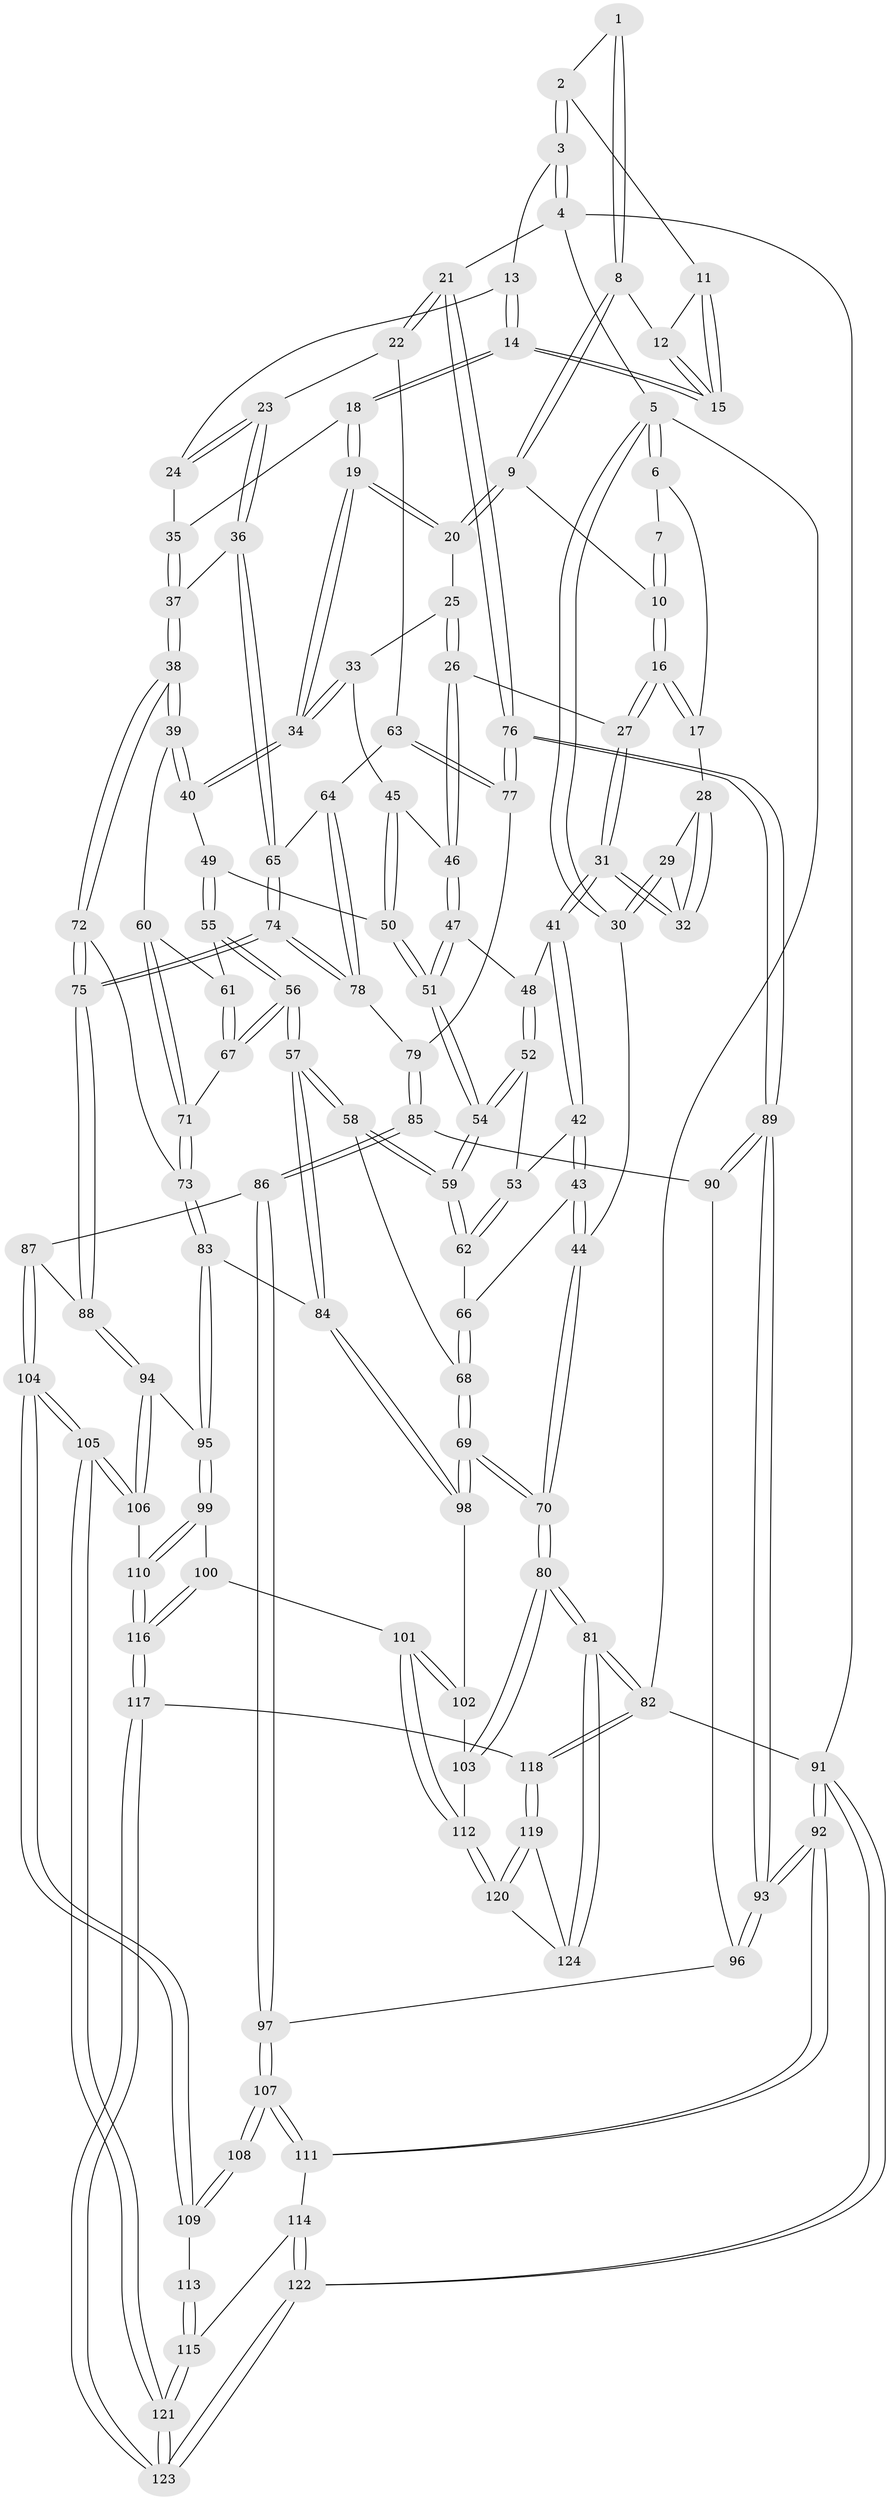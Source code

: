 // Generated by graph-tools (version 1.1) at 2025/51/03/09/25 03:51:06]
// undirected, 124 vertices, 307 edges
graph export_dot {
graph [start="1"]
  node [color=gray90,style=filled];
  1 [pos="+0.5557907518168718+0"];
  2 [pos="+0.5668713673914293+0"];
  3 [pos="+0.8733812232782521+0"];
  4 [pos="+1+0"];
  5 [pos="+0+0"];
  6 [pos="+0+0"];
  7 [pos="+0.24473851241298775+0"];
  8 [pos="+0.35182773101708426+0.0927473517851418"];
  9 [pos="+0.3185345732920521+0.10724865321774747"];
  10 [pos="+0.26785019832854834+0.0818967396920625"];
  11 [pos="+0.5323379098781807+0"];
  12 [pos="+0.40467897731724467+0.0898991000013711"];
  13 [pos="+0.8264939401283876+0"];
  14 [pos="+0.5286248698917753+0.17072130443390401"];
  15 [pos="+0.5258453771346747+0.15697023684822886"];
  16 [pos="+0.19048172013256184+0.13768925029619852"];
  17 [pos="+0.17562718905111208+0.1373846813787391"];
  18 [pos="+0.5294102427898183+0.18136810738929304"];
  19 [pos="+0.49616829900219467+0.20423643179030326"];
  20 [pos="+0.3323855028509759+0.1329097817952917"];
  21 [pos="+1+0.2783721500930368"];
  22 [pos="+1+0.2952080247724554"];
  23 [pos="+0.8075782176081662+0.24425040845807094"];
  24 [pos="+0.7952156069975482+0.11525973195215795"];
  25 [pos="+0.3343877711636305+0.19301834659449896"];
  26 [pos="+0.2493566278823131+0.28919954239042633"];
  27 [pos="+0.2310663225263499+0.28109678701961904"];
  28 [pos="+0.11717886610612038+0.15665782297459716"];
  29 [pos="+0+0.1689054115702049"];
  30 [pos="+0+0.15123779435398396"];
  31 [pos="+0.14761074482021144+0.31901619297830713"];
  32 [pos="+0.13873690021561788+0.3031021762067453"];
  33 [pos="+0.4063763996782433+0.28561166959167145"];
  34 [pos="+0.4390464251676357+0.29095343031791493"];
  35 [pos="+0.5369437184767718+0.18488033055396758"];
  36 [pos="+0.7391299479732453+0.3571609789480045"];
  37 [pos="+0.7041166378323331+0.37157669297918444"];
  38 [pos="+0.6554303069192134+0.42399145316886605"];
  39 [pos="+0.5628596593674775+0.417039701094371"];
  40 [pos="+0.45676993174020214+0.34360678535028993"];
  41 [pos="+0.13958541229086782+0.3306752689438998"];
  42 [pos="+0.048770867695428766+0.3924613114989444"];
  43 [pos="+0.04030051872597132+0.39517289005138023"];
  44 [pos="+0+0.3109806967824196"];
  45 [pos="+0.31708697481801906+0.3138984725404641"];
  46 [pos="+0.26164268475635516+0.301772957158836"];
  47 [pos="+0.2537157109675923+0.3765180277688619"];
  48 [pos="+0.2050492289521192+0.40860883008448107"];
  49 [pos="+0.39666562371608305+0.4075629967780906"];
  50 [pos="+0.34307442551959033+0.4068054342538568"];
  51 [pos="+0.3028000384855006+0.4394974838922054"];
  52 [pos="+0.20096964756487334+0.4259020682716937"];
  53 [pos="+0.14137237590703106+0.4300928886461504"];
  54 [pos="+0.2644888761620627+0.5841227743280564"];
  55 [pos="+0.40687265027130487+0.45746238847463894"];
  56 [pos="+0.3193413942626103+0.5882970212872768"];
  57 [pos="+0.27037834733074+0.6137545825701594"];
  58 [pos="+0.26521451813586777+0.6043123593242803"];
  59 [pos="+0.26438742305243945+0.5990772906645881"];
  60 [pos="+0.4947459146379617+0.4744739347799765"];
  61 [pos="+0.47008076659459963+0.47786970832388653"];
  62 [pos="+0.17048657440538348+0.4975443410559988"];
  63 [pos="+0.8763575710203326+0.4576502749420603"];
  64 [pos="+0.8689800675329845+0.4571911311950031"];
  65 [pos="+0.8554039119182926+0.44841441109836744"];
  66 [pos="+0.05706170858550887+0.43941239630455753"];
  67 [pos="+0.38774698768876886+0.5742106482774858"];
  68 [pos="+0.07590310594019943+0.5378914784996552"];
  69 [pos="+0+0.7655433299821834"];
  70 [pos="+0+0.7759225031545955"];
  71 [pos="+0.48664294134976266+0.577817257876306"];
  72 [pos="+0.6548937887766655+0.6044381938303499"];
  73 [pos="+0.5759885508029647+0.63904161053388"];
  74 [pos="+0.7184903209505867+0.644257785853925"];
  75 [pos="+0.713427666561529+0.647857863778426"];
  76 [pos="+1+0.5438243114903983"];
  77 [pos="+0.9892272022413223+0.5294226461224416"];
  78 [pos="+0.8519756355336773+0.5632576389939871"];
  79 [pos="+0.9086261230610629+0.6164186804141227"];
  80 [pos="+0+0.8424773237868025"];
  81 [pos="+0+0.8977917340754011"];
  82 [pos="+0+1"];
  83 [pos="+0.5239116892079887+0.7100865392723646"];
  84 [pos="+0.2689289822852409+0.6356649598335185"];
  85 [pos="+0.9099718777589598+0.6774891440351546"];
  86 [pos="+0.851501068295358+0.7431820168542054"];
  87 [pos="+0.8507156023021906+0.7430022402830965"];
  88 [pos="+0.7323134945935177+0.6797023502725054"];
  89 [pos="+1+0.6117415600756653"];
  90 [pos="+0.9704812594559149+0.6728925775874794"];
  91 [pos="+1+1"];
  92 [pos="+1+0.9937907219671226"];
  93 [pos="+1+0.8184464234935332"];
  94 [pos="+0.6752450449463729+0.7992674574882613"];
  95 [pos="+0.5217419071644106+0.7455347962986806"];
  96 [pos="+0.9977258655601657+0.7728159173426867"];
  97 [pos="+0.8762738229428896+0.7793085638446166"];
  98 [pos="+0.25146486282318725+0.6791679208579356"];
  99 [pos="+0.49898511955004543+0.8122944727238197"];
  100 [pos="+0.45712965915024895+0.8394616706225475"];
  101 [pos="+0.27825335490546743+0.7696855017852959"];
  102 [pos="+0.25449591112029335+0.6924965511961376"];
  103 [pos="+0.10185692708445437+0.8496710725186162"];
  104 [pos="+0.7221343911928949+0.8875077881733759"];
  105 [pos="+0.6863514072601972+0.8999100600320826"];
  106 [pos="+0.6695335463704941+0.8861508561973008"];
  107 [pos="+0.8922635062853859+0.8564334748328709"];
  108 [pos="+0.8490619318200728+0.8717903303665815"];
  109 [pos="+0.7399191014225558+0.8892108555071178"];
  110 [pos="+0.6172313896804671+0.8884153145629812"];
  111 [pos="+0.902584267321568+0.8730730825419525"];
  112 [pos="+0.24332933800067902+0.8932229338105464"];
  113 [pos="+0.8002047419253996+0.9211819492097882"];
  114 [pos="+0.8892606764027311+0.9169862412088144"];
  115 [pos="+0.8103336063963958+0.9427032765250523"];
  116 [pos="+0.4160054838342596+1"];
  117 [pos="+0.39429813143854014+1"];
  118 [pos="+0.3454091149951352+1"];
  119 [pos="+0.2775326441550686+1"];
  120 [pos="+0.24369277383579896+0.9174024856513644"];
  121 [pos="+0.729609881135879+1"];
  122 [pos="+0.8880250941982899+1"];
  123 [pos="+0.7456730609560718+1"];
  124 [pos="+0.017878892412224092+0.9299568828735464"];
  1 -- 2;
  1 -- 8;
  1 -- 8;
  2 -- 3;
  2 -- 3;
  2 -- 11;
  3 -- 4;
  3 -- 4;
  3 -- 13;
  4 -- 5;
  4 -- 21;
  4 -- 91;
  5 -- 6;
  5 -- 6;
  5 -- 30;
  5 -- 30;
  5 -- 82;
  6 -- 7;
  6 -- 17;
  7 -- 10;
  7 -- 10;
  8 -- 9;
  8 -- 9;
  8 -- 12;
  9 -- 10;
  9 -- 20;
  9 -- 20;
  10 -- 16;
  10 -- 16;
  11 -- 12;
  11 -- 15;
  11 -- 15;
  12 -- 15;
  12 -- 15;
  13 -- 14;
  13 -- 14;
  13 -- 24;
  14 -- 15;
  14 -- 15;
  14 -- 18;
  14 -- 18;
  16 -- 17;
  16 -- 17;
  16 -- 27;
  16 -- 27;
  17 -- 28;
  18 -- 19;
  18 -- 19;
  18 -- 35;
  19 -- 20;
  19 -- 20;
  19 -- 34;
  19 -- 34;
  20 -- 25;
  21 -- 22;
  21 -- 22;
  21 -- 76;
  21 -- 76;
  22 -- 23;
  22 -- 63;
  23 -- 24;
  23 -- 24;
  23 -- 36;
  23 -- 36;
  24 -- 35;
  25 -- 26;
  25 -- 26;
  25 -- 33;
  26 -- 27;
  26 -- 46;
  26 -- 46;
  27 -- 31;
  27 -- 31;
  28 -- 29;
  28 -- 32;
  28 -- 32;
  29 -- 30;
  29 -- 30;
  29 -- 32;
  30 -- 44;
  31 -- 32;
  31 -- 32;
  31 -- 41;
  31 -- 41;
  33 -- 34;
  33 -- 34;
  33 -- 45;
  34 -- 40;
  34 -- 40;
  35 -- 37;
  35 -- 37;
  36 -- 37;
  36 -- 65;
  36 -- 65;
  37 -- 38;
  37 -- 38;
  38 -- 39;
  38 -- 39;
  38 -- 72;
  38 -- 72;
  39 -- 40;
  39 -- 40;
  39 -- 60;
  40 -- 49;
  41 -- 42;
  41 -- 42;
  41 -- 48;
  42 -- 43;
  42 -- 43;
  42 -- 53;
  43 -- 44;
  43 -- 44;
  43 -- 66;
  44 -- 70;
  44 -- 70;
  45 -- 46;
  45 -- 50;
  45 -- 50;
  46 -- 47;
  46 -- 47;
  47 -- 48;
  47 -- 51;
  47 -- 51;
  48 -- 52;
  48 -- 52;
  49 -- 50;
  49 -- 55;
  49 -- 55;
  50 -- 51;
  50 -- 51;
  51 -- 54;
  51 -- 54;
  52 -- 53;
  52 -- 54;
  52 -- 54;
  53 -- 62;
  53 -- 62;
  54 -- 59;
  54 -- 59;
  55 -- 56;
  55 -- 56;
  55 -- 61;
  56 -- 57;
  56 -- 57;
  56 -- 67;
  56 -- 67;
  57 -- 58;
  57 -- 58;
  57 -- 84;
  57 -- 84;
  58 -- 59;
  58 -- 59;
  58 -- 68;
  59 -- 62;
  59 -- 62;
  60 -- 61;
  60 -- 71;
  60 -- 71;
  61 -- 67;
  61 -- 67;
  62 -- 66;
  63 -- 64;
  63 -- 77;
  63 -- 77;
  64 -- 65;
  64 -- 78;
  64 -- 78;
  65 -- 74;
  65 -- 74;
  66 -- 68;
  66 -- 68;
  67 -- 71;
  68 -- 69;
  68 -- 69;
  69 -- 70;
  69 -- 70;
  69 -- 98;
  69 -- 98;
  70 -- 80;
  70 -- 80;
  71 -- 73;
  71 -- 73;
  72 -- 73;
  72 -- 75;
  72 -- 75;
  73 -- 83;
  73 -- 83;
  74 -- 75;
  74 -- 75;
  74 -- 78;
  74 -- 78;
  75 -- 88;
  75 -- 88;
  76 -- 77;
  76 -- 77;
  76 -- 89;
  76 -- 89;
  77 -- 79;
  78 -- 79;
  79 -- 85;
  79 -- 85;
  80 -- 81;
  80 -- 81;
  80 -- 103;
  80 -- 103;
  81 -- 82;
  81 -- 82;
  81 -- 124;
  81 -- 124;
  82 -- 118;
  82 -- 118;
  82 -- 91;
  83 -- 84;
  83 -- 95;
  83 -- 95;
  84 -- 98;
  84 -- 98;
  85 -- 86;
  85 -- 86;
  85 -- 90;
  86 -- 87;
  86 -- 97;
  86 -- 97;
  87 -- 88;
  87 -- 104;
  87 -- 104;
  88 -- 94;
  88 -- 94;
  89 -- 90;
  89 -- 90;
  89 -- 93;
  89 -- 93;
  90 -- 96;
  91 -- 92;
  91 -- 92;
  91 -- 122;
  91 -- 122;
  92 -- 93;
  92 -- 93;
  92 -- 111;
  92 -- 111;
  93 -- 96;
  93 -- 96;
  94 -- 95;
  94 -- 106;
  94 -- 106;
  95 -- 99;
  95 -- 99;
  96 -- 97;
  97 -- 107;
  97 -- 107;
  98 -- 102;
  99 -- 100;
  99 -- 110;
  99 -- 110;
  100 -- 101;
  100 -- 116;
  100 -- 116;
  101 -- 102;
  101 -- 102;
  101 -- 112;
  101 -- 112;
  102 -- 103;
  103 -- 112;
  104 -- 105;
  104 -- 105;
  104 -- 109;
  104 -- 109;
  105 -- 106;
  105 -- 106;
  105 -- 121;
  105 -- 121;
  106 -- 110;
  107 -- 108;
  107 -- 108;
  107 -- 111;
  107 -- 111;
  108 -- 109;
  108 -- 109;
  109 -- 113;
  110 -- 116;
  110 -- 116;
  111 -- 114;
  112 -- 120;
  112 -- 120;
  113 -- 115;
  113 -- 115;
  114 -- 115;
  114 -- 122;
  114 -- 122;
  115 -- 121;
  115 -- 121;
  116 -- 117;
  116 -- 117;
  117 -- 118;
  117 -- 123;
  117 -- 123;
  118 -- 119;
  118 -- 119;
  119 -- 120;
  119 -- 120;
  119 -- 124;
  120 -- 124;
  121 -- 123;
  121 -- 123;
  122 -- 123;
  122 -- 123;
}

